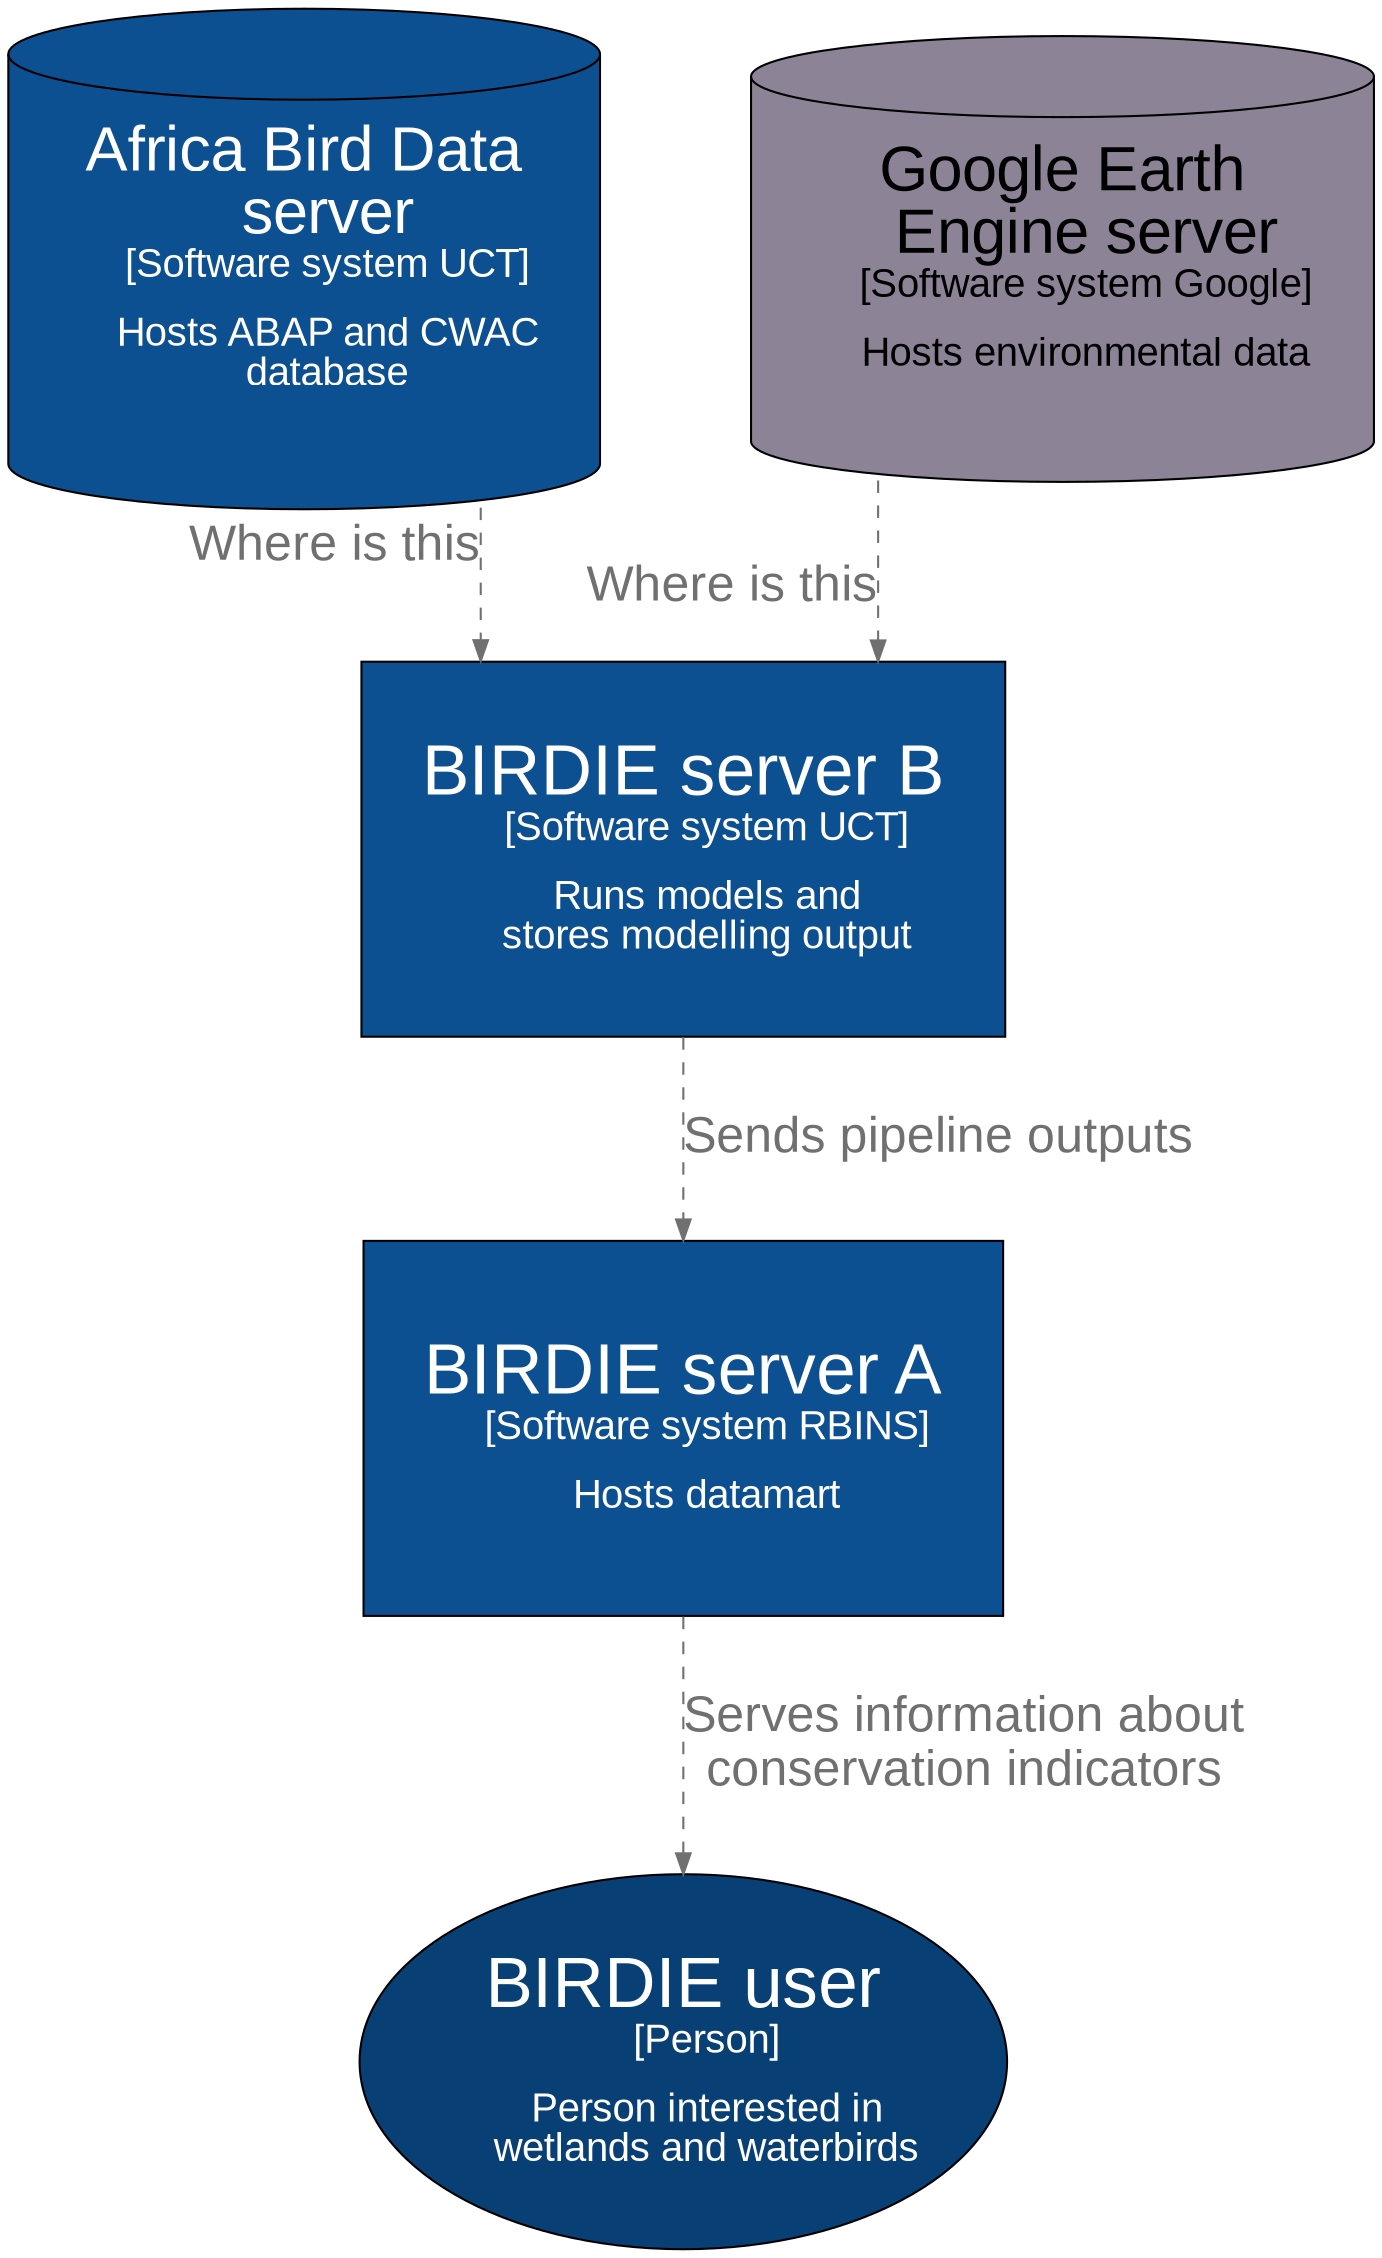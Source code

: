 

digraph {
  compound=true
  graph [fontname="Arial", rankdir=TB, splines = ortho, ranksep=1.0,
  nodesep=1.0, center=true]
  node [fontname="Arial", shape=box, margin="0.4,0.3", width=3, height=2.5]
  edge [fontname="Arial"]

  user [
      shape=oval,
      margin="0.1,0.05",
      label=<<font point-size="34">BIRDIE user</font><br/>
      <font point-size="19">[Person]</font><br/><br/>
      <font point-size="19">Person interested in</font><br/>
      <font point-size="19">wetlands and waterbirds</font>>,
      style=filled, fillcolor="#083F75", color="#00000", fontcolor="#ffffff"
      ]

  b1 [
      shape=rect,
      label=<<font point-size="34">BIRDIE server A</font><br/>
      <font point-size="19">[Software system RBINS]</font><br/><br/>
      <font point-size="19">Hosts datamart</font>>,
      style=filled, fillcolor="#0D5091", color="#00000", fontcolor="#ffffff"
      ]

  b2 [
      shape=rect,
      label=<<font point-size="34">BIRDIE server B</font><br/>
      <font point-size="19">[Software system UCT]</font><br/><br/>
      <font point-size="19">Runs models and</font><br/>
      <font point-size="19">stores modelling output</font>>,
      style=filled, fillcolor="#0D5091", color="#00000", fontcolor="#ffffff"
      ]

  b3 [
      shape=cylinder,
      label=<<font point-size="30">Africa Bird Data</font><br/>
      <font point-size="30">server</font><br/>
      <font point-size="19">[Software system UCT]</font><br/><br/>
      <font point-size="19">Hosts ABAP and CWAC</font><br/>
      <font point-size="19">database</font>>,
      style=filled, fillcolor="#0D5091", color="#00000" fontcolor="#ffffff"
      ]

  gee [
      shape=cylinder,
      label=<<font point-size="30">Google Earth</font><br/>
      <font point-size="30">Engine server</font><br/>
      <font point-size="19">[Software system Google]</font><br/><br/>
      <font point-size="19">Hosts environmental data</font>>,
      style=filled, fillcolor="#8C8496", color="#00000", fontcolor="#00000"
      ]

  b1 -> user [
      label=<<font point-size="24">Serves information about<br/>conservation indicators</font>>,
      style="dashed", color="#707070", fontcolor="#707070"
      ]

  b2 -> b1 [
      dir = to,
      label=<<font point-size="24">Sends pipeline outputs</font>>,
      style="dashed", color="#707070", fontcolor="#707070"
      ]

  b3 -> b2 [
      dir = to,
      xlabel=<<font point-size="24">Where is this</font>>,
      style="dashed", color="#707070", fontcolor="#707070"
      ]

  gee -> b2 [
      dir = to,
      xlabel=<<font point-size="24">Where is this</font>>,
      style="dashed", color="#707070", fontcolor="#707070"
      ]

  ## Edge labels
  #lab1

  {rank = sink; user}
  {rank = same; b3 gee}

}
